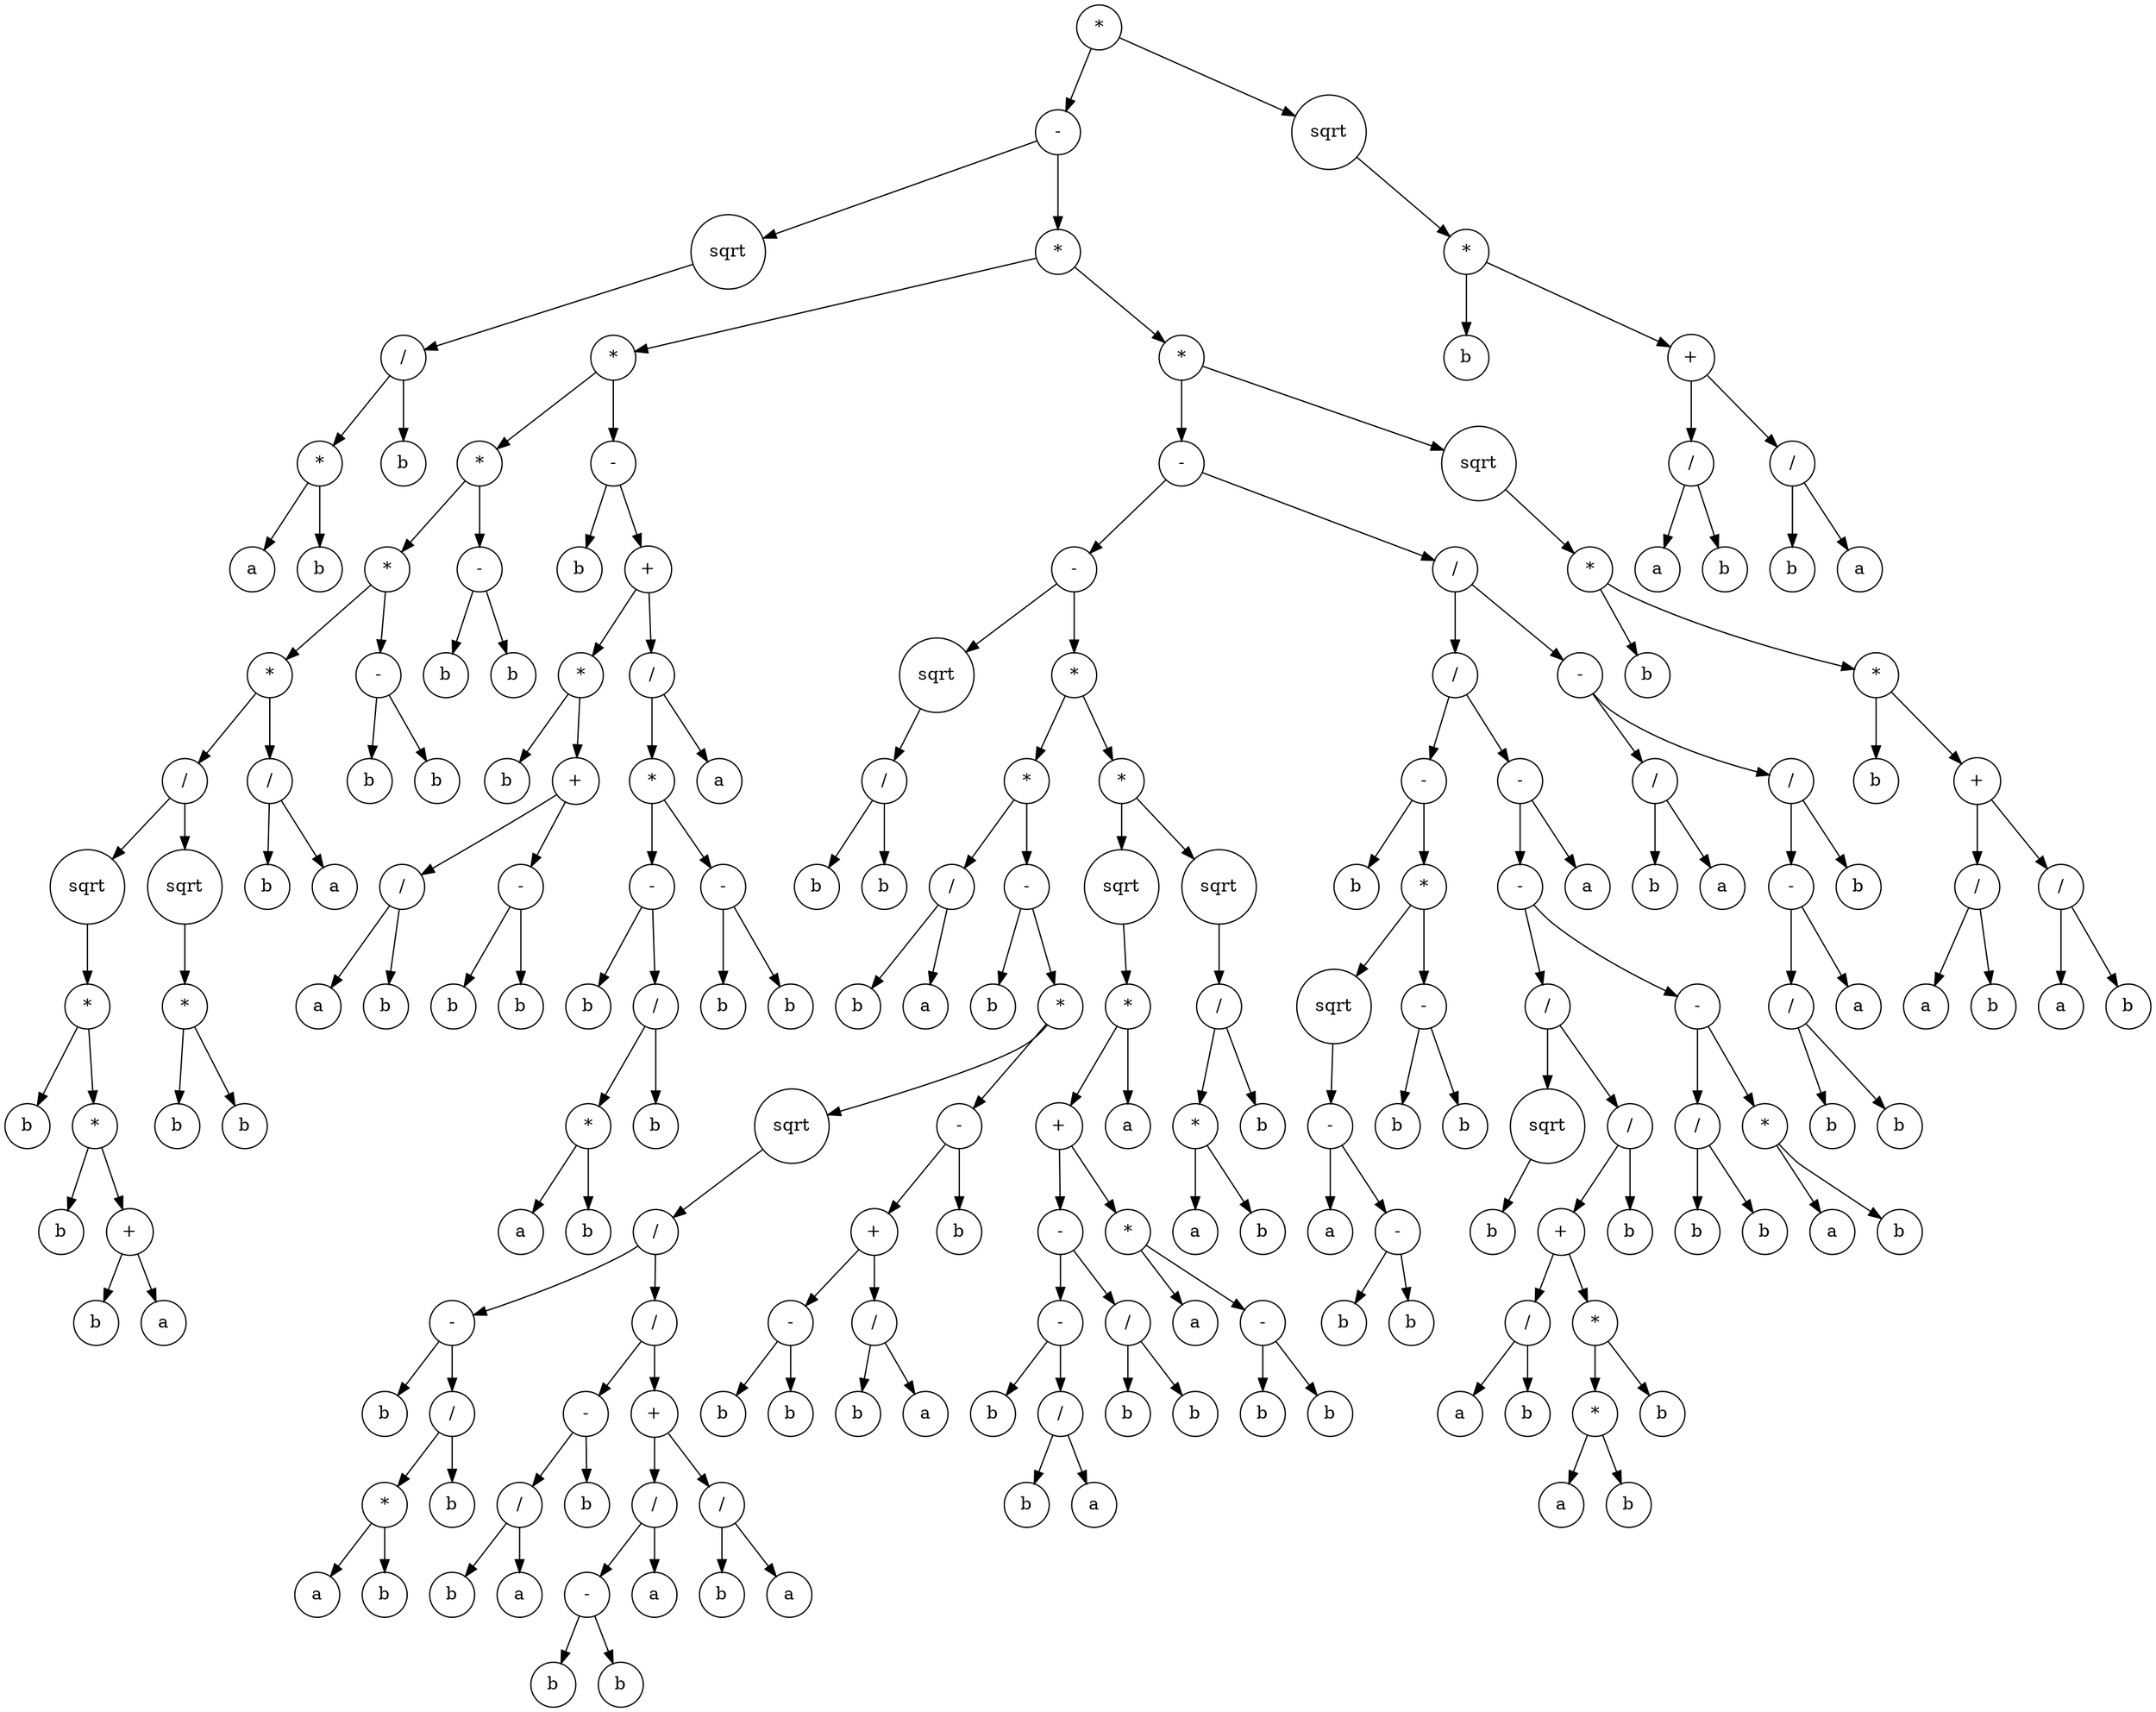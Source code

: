 digraph g {
graph [ordering=out];
node [shape=circle];
n[label = "*"];
n0[label = "-"];
n00[label = "sqrt"];
n000[label = "/"];
n0000[label = "*"];
n00000[label = "a"];
n0000 -> n00000;
n00001[label = "b"];
n0000 -> n00001;
n000 -> n0000;
n0001[label = "b"];
n000 -> n0001;
n00 -> n000;
n0 -> n00;
n01[label = "*"];
n010[label = "*"];
n0100[label = "*"];
n01000[label = "*"];
n010000[label = "*"];
n0100000[label = "/"];
n01000000[label = "sqrt"];
n010000000[label = "*"];
n0100000000[label = "b"];
n010000000 -> n0100000000;
n0100000001[label = "*"];
n01000000010[label = "b"];
n0100000001 -> n01000000010;
n01000000011[label = "+"];
n010000000110[label = "b"];
n01000000011 -> n010000000110;
n010000000111[label = "a"];
n01000000011 -> n010000000111;
n0100000001 -> n01000000011;
n010000000 -> n0100000001;
n01000000 -> n010000000;
n0100000 -> n01000000;
n01000001[label = "sqrt"];
n010000010[label = "*"];
n0100000100[label = "b"];
n010000010 -> n0100000100;
n0100000101[label = "b"];
n010000010 -> n0100000101;
n01000001 -> n010000010;
n0100000 -> n01000001;
n010000 -> n0100000;
n0100001[label = "/"];
n01000010[label = "b"];
n0100001 -> n01000010;
n01000011[label = "a"];
n0100001 -> n01000011;
n010000 -> n0100001;
n01000 -> n010000;
n010001[label = "-"];
n0100010[label = "b"];
n010001 -> n0100010;
n0100011[label = "b"];
n010001 -> n0100011;
n01000 -> n010001;
n0100 -> n01000;
n01001[label = "-"];
n010010[label = "b"];
n01001 -> n010010;
n010011[label = "b"];
n01001 -> n010011;
n0100 -> n01001;
n010 -> n0100;
n0101[label = "-"];
n01010[label = "b"];
n0101 -> n01010;
n01011[label = "+"];
n010110[label = "*"];
n0101100[label = "b"];
n010110 -> n0101100;
n0101101[label = "+"];
n01011010[label = "/"];
n010110100[label = "a"];
n01011010 -> n010110100;
n010110101[label = "b"];
n01011010 -> n010110101;
n0101101 -> n01011010;
n01011011[label = "-"];
n010110110[label = "b"];
n01011011 -> n010110110;
n010110111[label = "b"];
n01011011 -> n010110111;
n0101101 -> n01011011;
n010110 -> n0101101;
n01011 -> n010110;
n010111[label = "/"];
n0101110[label = "*"];
n01011100[label = "-"];
n010111000[label = "b"];
n01011100 -> n010111000;
n010111001[label = "/"];
n0101110010[label = "*"];
n01011100100[label = "a"];
n0101110010 -> n01011100100;
n01011100101[label = "b"];
n0101110010 -> n01011100101;
n010111001 -> n0101110010;
n0101110011[label = "b"];
n010111001 -> n0101110011;
n01011100 -> n010111001;
n0101110 -> n01011100;
n01011101[label = "-"];
n010111010[label = "b"];
n01011101 -> n010111010;
n010111011[label = "b"];
n01011101 -> n010111011;
n0101110 -> n01011101;
n010111 -> n0101110;
n0101111[label = "a"];
n010111 -> n0101111;
n01011 -> n010111;
n0101 -> n01011;
n010 -> n0101;
n01 -> n010;
n011[label = "*"];
n0110[label = "-"];
n01100[label = "-"];
n011000[label = "sqrt"];
n0110000[label = "/"];
n01100000[label = "b"];
n0110000 -> n01100000;
n01100001[label = "b"];
n0110000 -> n01100001;
n011000 -> n0110000;
n01100 -> n011000;
n011001[label = "*"];
n0110010[label = "*"];
n01100100[label = "/"];
n011001000[label = "b"];
n01100100 -> n011001000;
n011001001[label = "a"];
n01100100 -> n011001001;
n0110010 -> n01100100;
n01100101[label = "-"];
n011001010[label = "b"];
n01100101 -> n011001010;
n011001011[label = "*"];
n0110010110[label = "sqrt"];
n01100101100[label = "/"];
n011001011000[label = "-"];
n0110010110000[label = "b"];
n011001011000 -> n0110010110000;
n0110010110001[label = "/"];
n01100101100010[label = "*"];
n011001011000100[label = "a"];
n01100101100010 -> n011001011000100;
n011001011000101[label = "b"];
n01100101100010 -> n011001011000101;
n0110010110001 -> n01100101100010;
n01100101100011[label = "b"];
n0110010110001 -> n01100101100011;
n011001011000 -> n0110010110001;
n01100101100 -> n011001011000;
n011001011001[label = "/"];
n0110010110010[label = "-"];
n01100101100100[label = "/"];
n011001011001000[label = "b"];
n01100101100100 -> n011001011001000;
n011001011001001[label = "a"];
n01100101100100 -> n011001011001001;
n0110010110010 -> n01100101100100;
n01100101100101[label = "b"];
n0110010110010 -> n01100101100101;
n011001011001 -> n0110010110010;
n0110010110011[label = "+"];
n01100101100110[label = "/"];
n011001011001100[label = "-"];
n0110010110011000[label = "b"];
n011001011001100 -> n0110010110011000;
n0110010110011001[label = "b"];
n011001011001100 -> n0110010110011001;
n01100101100110 -> n011001011001100;
n011001011001101[label = "a"];
n01100101100110 -> n011001011001101;
n0110010110011 -> n01100101100110;
n01100101100111[label = "/"];
n011001011001110[label = "b"];
n01100101100111 -> n011001011001110;
n011001011001111[label = "a"];
n01100101100111 -> n011001011001111;
n0110010110011 -> n01100101100111;
n011001011001 -> n0110010110011;
n01100101100 -> n011001011001;
n0110010110 -> n01100101100;
n011001011 -> n0110010110;
n0110010111[label = "-"];
n01100101110[label = "+"];
n011001011100[label = "-"];
n0110010111000[label = "b"];
n011001011100 -> n0110010111000;
n0110010111001[label = "b"];
n011001011100 -> n0110010111001;
n01100101110 -> n011001011100;
n011001011101[label = "/"];
n0110010111010[label = "b"];
n011001011101 -> n0110010111010;
n0110010111011[label = "a"];
n011001011101 -> n0110010111011;
n01100101110 -> n011001011101;
n0110010111 -> n01100101110;
n01100101111[label = "b"];
n0110010111 -> n01100101111;
n011001011 -> n0110010111;
n01100101 -> n011001011;
n0110010 -> n01100101;
n011001 -> n0110010;
n0110011[label = "*"];
n01100110[label = "sqrt"];
n011001100[label = "*"];
n0110011000[label = "+"];
n01100110000[label = "-"];
n011001100000[label = "-"];
n0110011000000[label = "b"];
n011001100000 -> n0110011000000;
n0110011000001[label = "/"];
n01100110000010[label = "b"];
n0110011000001 -> n01100110000010;
n01100110000011[label = "a"];
n0110011000001 -> n01100110000011;
n011001100000 -> n0110011000001;
n01100110000 -> n011001100000;
n011001100001[label = "/"];
n0110011000010[label = "b"];
n011001100001 -> n0110011000010;
n0110011000011[label = "b"];
n011001100001 -> n0110011000011;
n01100110000 -> n011001100001;
n0110011000 -> n01100110000;
n01100110001[label = "*"];
n011001100010[label = "a"];
n01100110001 -> n011001100010;
n011001100011[label = "-"];
n0110011000110[label = "b"];
n011001100011 -> n0110011000110;
n0110011000111[label = "b"];
n011001100011 -> n0110011000111;
n01100110001 -> n011001100011;
n0110011000 -> n01100110001;
n011001100 -> n0110011000;
n0110011001[label = "a"];
n011001100 -> n0110011001;
n01100110 -> n011001100;
n0110011 -> n01100110;
n01100111[label = "sqrt"];
n011001110[label = "/"];
n0110011100[label = "*"];
n01100111000[label = "a"];
n0110011100 -> n01100111000;
n01100111001[label = "b"];
n0110011100 -> n01100111001;
n011001110 -> n0110011100;
n0110011101[label = "b"];
n011001110 -> n0110011101;
n01100111 -> n011001110;
n0110011 -> n01100111;
n011001 -> n0110011;
n01100 -> n011001;
n0110 -> n01100;
n01101[label = "/"];
n011010[label = "/"];
n0110100[label = "-"];
n01101000[label = "b"];
n0110100 -> n01101000;
n01101001[label = "*"];
n011010010[label = "sqrt"];
n0110100100[label = "-"];
n01101001000[label = "a"];
n0110100100 -> n01101001000;
n01101001001[label = "-"];
n011010010010[label = "b"];
n01101001001 -> n011010010010;
n011010010011[label = "b"];
n01101001001 -> n011010010011;
n0110100100 -> n01101001001;
n011010010 -> n0110100100;
n01101001 -> n011010010;
n011010011[label = "-"];
n0110100110[label = "b"];
n011010011 -> n0110100110;
n0110100111[label = "b"];
n011010011 -> n0110100111;
n01101001 -> n011010011;
n0110100 -> n01101001;
n011010 -> n0110100;
n0110101[label = "-"];
n01101010[label = "-"];
n011010100[label = "/"];
n0110101000[label = "sqrt"];
n01101010000[label = "b"];
n0110101000 -> n01101010000;
n011010100 -> n0110101000;
n0110101001[label = "/"];
n01101010010[label = "+"];
n011010100100[label = "/"];
n0110101001000[label = "a"];
n011010100100 -> n0110101001000;
n0110101001001[label = "b"];
n011010100100 -> n0110101001001;
n01101010010 -> n011010100100;
n011010100101[label = "*"];
n0110101001010[label = "*"];
n01101010010100[label = "a"];
n0110101001010 -> n01101010010100;
n01101010010101[label = "b"];
n0110101001010 -> n01101010010101;
n011010100101 -> n0110101001010;
n0110101001011[label = "b"];
n011010100101 -> n0110101001011;
n01101010010 -> n011010100101;
n0110101001 -> n01101010010;
n01101010011[label = "b"];
n0110101001 -> n01101010011;
n011010100 -> n0110101001;
n01101010 -> n011010100;
n011010101[label = "-"];
n0110101010[label = "/"];
n01101010100[label = "b"];
n0110101010 -> n01101010100;
n01101010101[label = "b"];
n0110101010 -> n01101010101;
n011010101 -> n0110101010;
n0110101011[label = "*"];
n01101010110[label = "a"];
n0110101011 -> n01101010110;
n01101010111[label = "b"];
n0110101011 -> n01101010111;
n011010101 -> n0110101011;
n01101010 -> n011010101;
n0110101 -> n01101010;
n01101011[label = "a"];
n0110101 -> n01101011;
n011010 -> n0110101;
n01101 -> n011010;
n011011[label = "-"];
n0110110[label = "/"];
n01101100[label = "b"];
n0110110 -> n01101100;
n01101101[label = "a"];
n0110110 -> n01101101;
n011011 -> n0110110;
n0110111[label = "/"];
n01101110[label = "-"];
n011011100[label = "/"];
n0110111000[label = "b"];
n011011100 -> n0110111000;
n0110111001[label = "b"];
n011011100 -> n0110111001;
n01101110 -> n011011100;
n011011101[label = "a"];
n01101110 -> n011011101;
n0110111 -> n01101110;
n01101111[label = "b"];
n0110111 -> n01101111;
n011011 -> n0110111;
n01101 -> n011011;
n0110 -> n01101;
n011 -> n0110;
n0111[label = "sqrt"];
n01110[label = "*"];
n011100[label = "b"];
n01110 -> n011100;
n011101[label = "*"];
n0111010[label = "b"];
n011101 -> n0111010;
n0111011[label = "+"];
n01110110[label = "/"];
n011101100[label = "a"];
n01110110 -> n011101100;
n011101101[label = "b"];
n01110110 -> n011101101;
n0111011 -> n01110110;
n01110111[label = "/"];
n011101110[label = "a"];
n01110111 -> n011101110;
n011101111[label = "b"];
n01110111 -> n011101111;
n0111011 -> n01110111;
n011101 -> n0111011;
n01110 -> n011101;
n0111 -> n01110;
n011 -> n0111;
n01 -> n011;
n0 -> n01;
n -> n0;
n1[label = "sqrt"];
n10[label = "*"];
n100[label = "b"];
n10 -> n100;
n101[label = "+"];
n1010[label = "/"];
n10100[label = "a"];
n1010 -> n10100;
n10101[label = "b"];
n1010 -> n10101;
n101 -> n1010;
n1011[label = "/"];
n10110[label = "b"];
n1011 -> n10110;
n10111[label = "a"];
n1011 -> n10111;
n101 -> n1011;
n10 -> n101;
n1 -> n10;
n -> n1;
}
